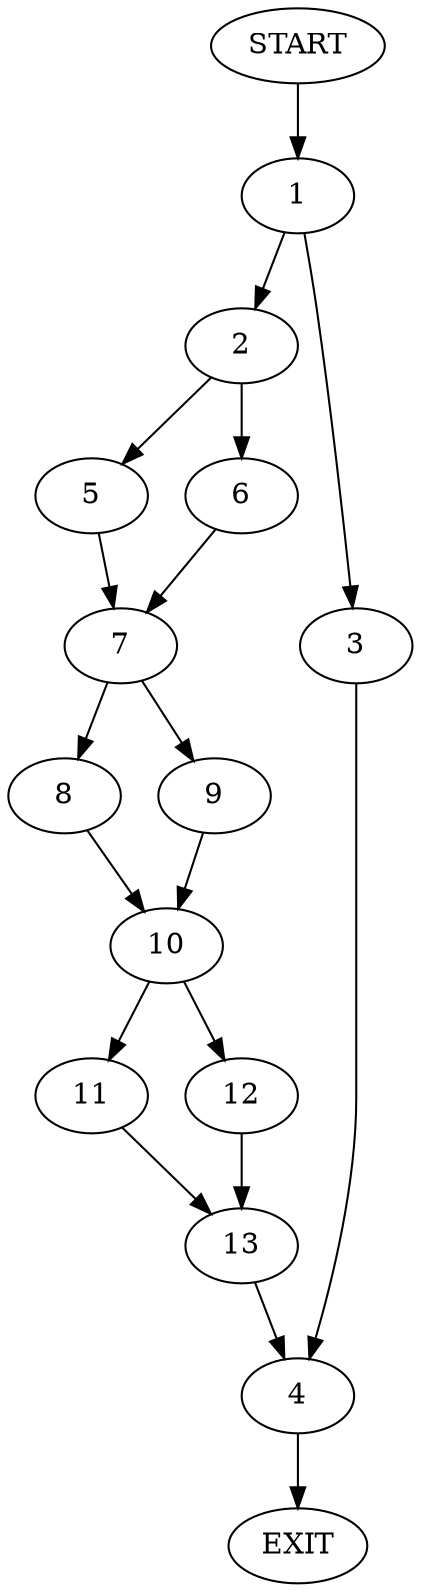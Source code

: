 digraph {
0 [label="START"]
14 [label="EXIT"]
0 -> 1
1 -> 2
1 -> 3
3 -> 4
2 -> 5
2 -> 6
6 -> 7
5 -> 7
7 -> 8
7 -> 9
9 -> 10
8 -> 10
10 -> 11
10 -> 12
11 -> 13
12 -> 13
13 -> 4
4 -> 14
}
